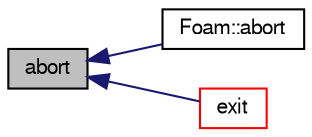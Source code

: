 digraph "abort"
{
  bgcolor="transparent";
  edge [fontname="FreeSans",fontsize="10",labelfontname="FreeSans",labelfontsize="10"];
  node [fontname="FreeSans",fontsize="10",shape=record];
  rankdir="LR";
  Node372 [label="abort",height=0.2,width=0.4,color="black", fillcolor="grey75", style="filled", fontcolor="black"];
  Node372 -> Node373 [dir="back",color="midnightblue",fontsize="10",style="solid",fontname="FreeSans"];
  Node373 [label="Foam::abort",height=0.2,width=0.4,color="black",URL="$a21124.html#a96e1589c449543d30e3c99729ca87b25"];
  Node372 -> Node374 [dir="back",color="midnightblue",fontsize="10",style="solid",fontname="FreeSans"];
  Node374 [label="exit",height=0.2,width=0.4,color="red",URL="$a26086.html#a8e05d3ad7f8730ff9a8bab5360fd7854",tooltip="Exit : can be called for any error to exit program. "];
}
